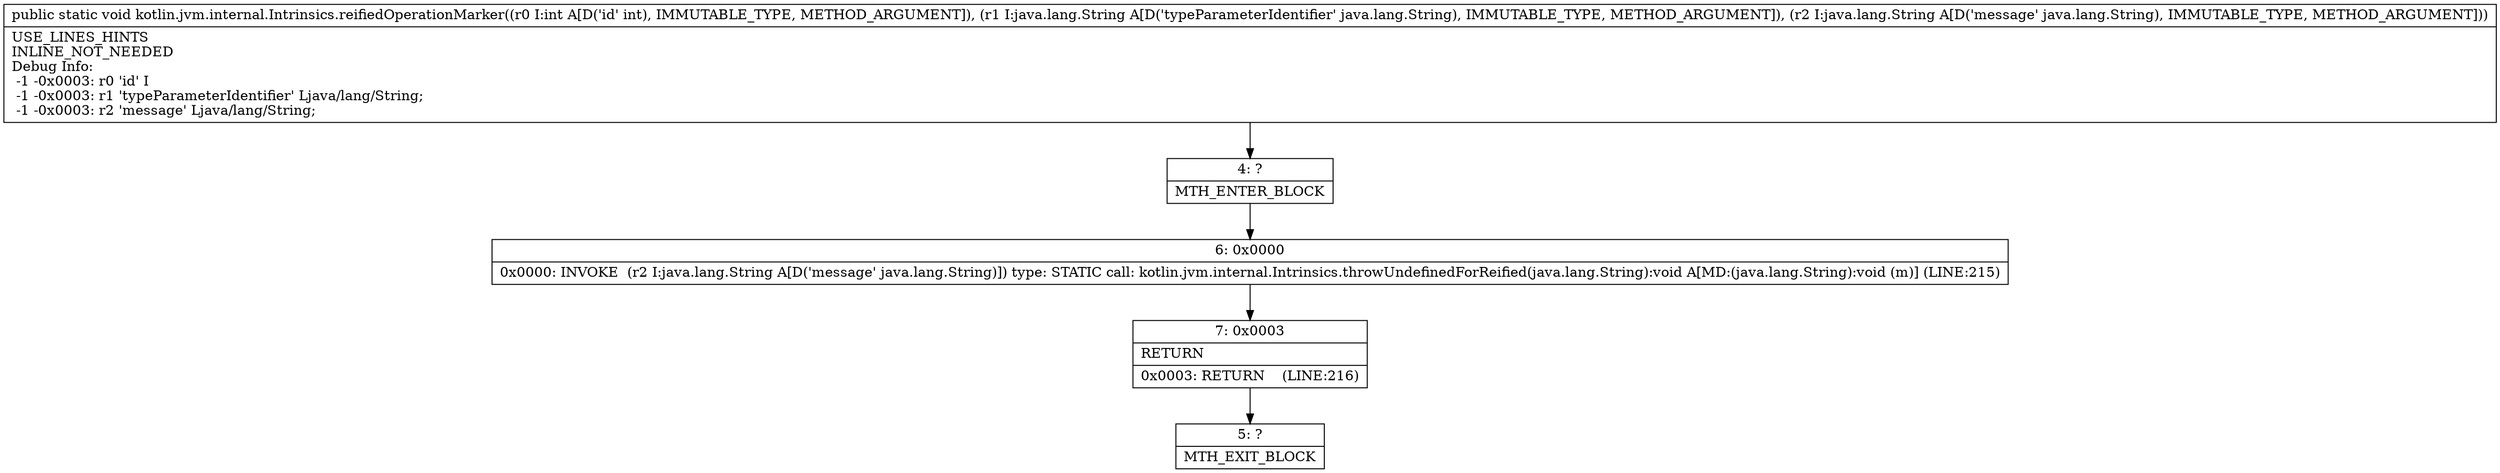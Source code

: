digraph "CFG forkotlin.jvm.internal.Intrinsics.reifiedOperationMarker(ILjava\/lang\/String;Ljava\/lang\/String;)V" {
Node_4 [shape=record,label="{4\:\ ?|MTH_ENTER_BLOCK\l}"];
Node_6 [shape=record,label="{6\:\ 0x0000|0x0000: INVOKE  (r2 I:java.lang.String A[D('message' java.lang.String)]) type: STATIC call: kotlin.jvm.internal.Intrinsics.throwUndefinedForReified(java.lang.String):void A[MD:(java.lang.String):void (m)] (LINE:215)\l}"];
Node_7 [shape=record,label="{7\:\ 0x0003|RETURN\l|0x0003: RETURN    (LINE:216)\l}"];
Node_5 [shape=record,label="{5\:\ ?|MTH_EXIT_BLOCK\l}"];
MethodNode[shape=record,label="{public static void kotlin.jvm.internal.Intrinsics.reifiedOperationMarker((r0 I:int A[D('id' int), IMMUTABLE_TYPE, METHOD_ARGUMENT]), (r1 I:java.lang.String A[D('typeParameterIdentifier' java.lang.String), IMMUTABLE_TYPE, METHOD_ARGUMENT]), (r2 I:java.lang.String A[D('message' java.lang.String), IMMUTABLE_TYPE, METHOD_ARGUMENT]))  | USE_LINES_HINTS\lINLINE_NOT_NEEDED\lDebug Info:\l  \-1 \-0x0003: r0 'id' I\l  \-1 \-0x0003: r1 'typeParameterIdentifier' Ljava\/lang\/String;\l  \-1 \-0x0003: r2 'message' Ljava\/lang\/String;\l}"];
MethodNode -> Node_4;Node_4 -> Node_6;
Node_6 -> Node_7;
Node_7 -> Node_5;
}

